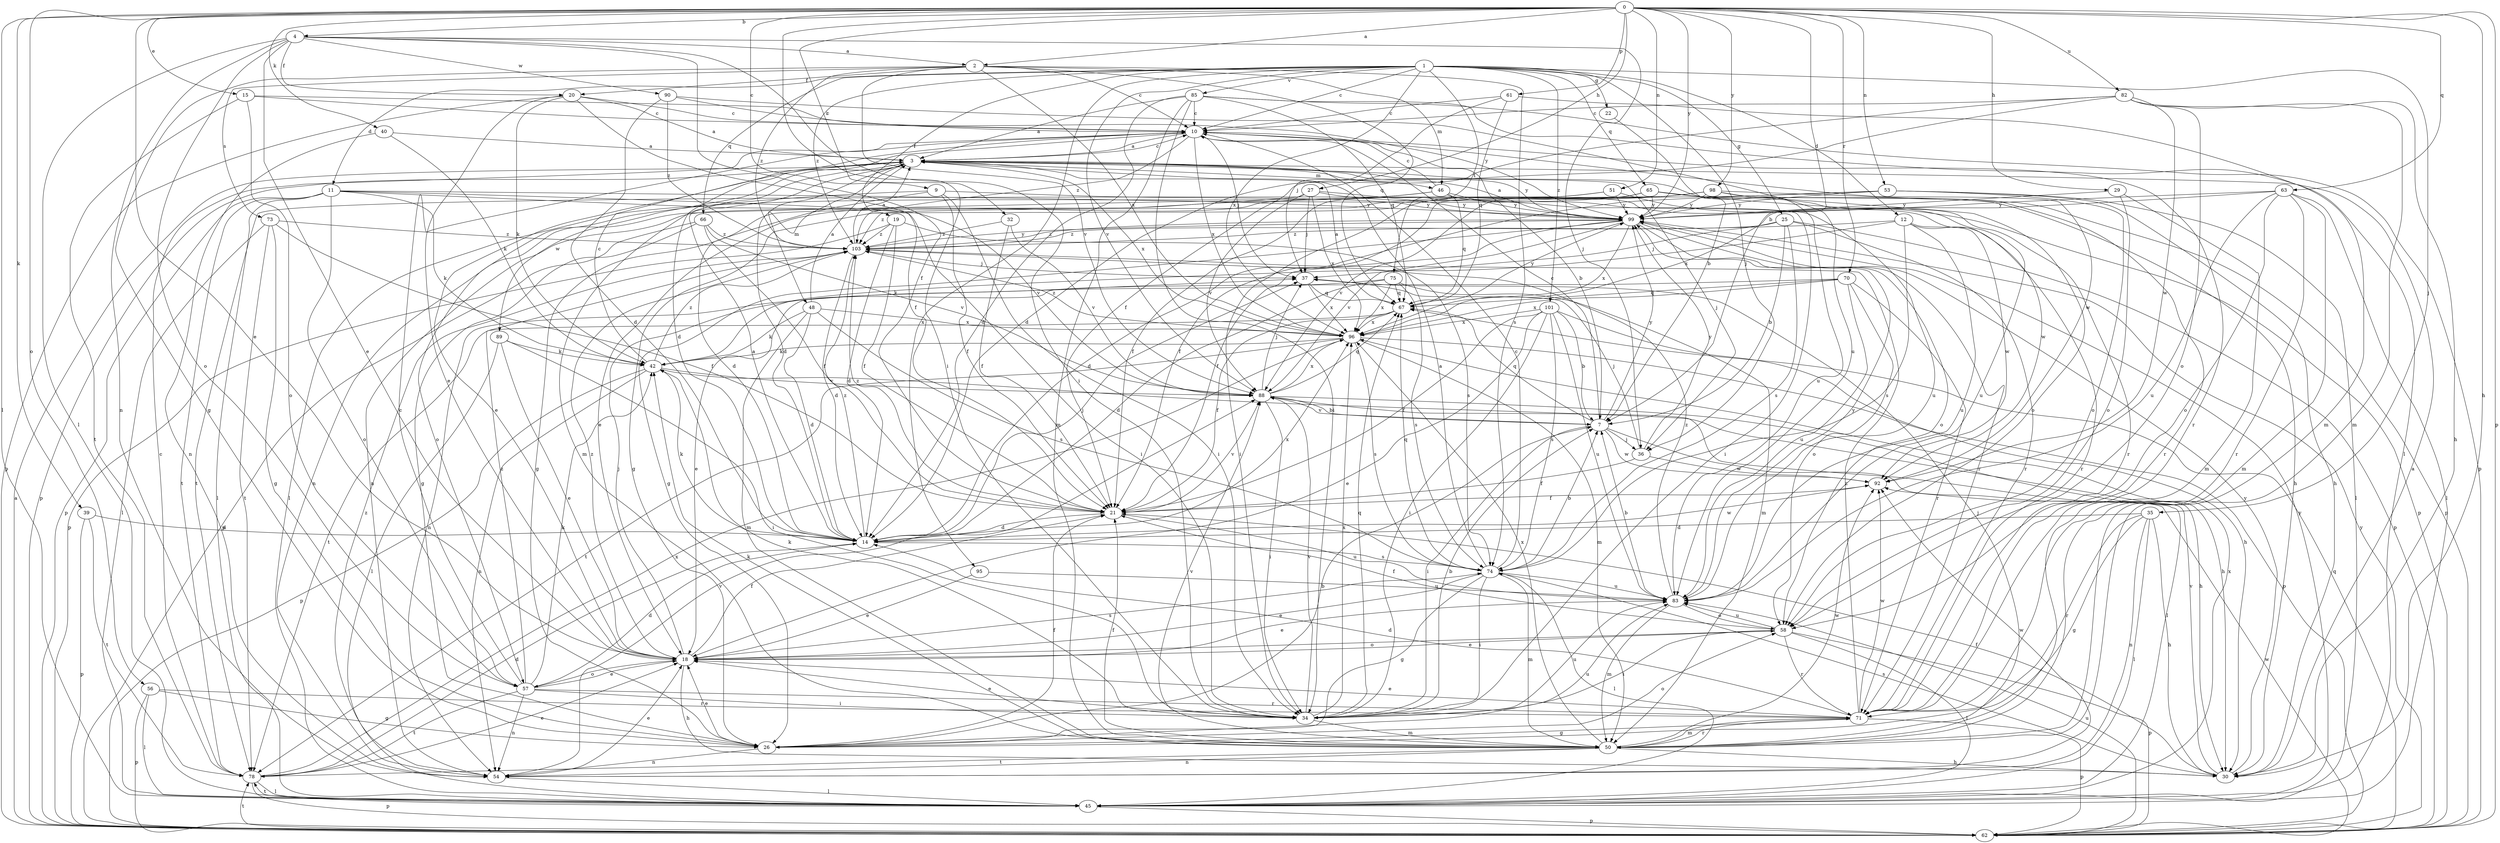 strict digraph  {
0;
1;
2;
3;
4;
7;
9;
10;
11;
12;
14;
15;
18;
19;
20;
21;
22;
25;
26;
27;
29;
30;
32;
34;
35;
36;
37;
39;
40;
42;
45;
46;
48;
50;
51;
53;
54;
56;
57;
58;
61;
62;
63;
65;
66;
67;
70;
71;
73;
74;
75;
78;
82;
83;
85;
88;
89;
90;
92;
95;
96;
98;
99;
101;
103;
0 -> 2  [label=a];
0 -> 4  [label=b];
0 -> 7  [label=b];
0 -> 9  [label=c];
0 -> 15  [label=e];
0 -> 18  [label=e];
0 -> 27  [label=h];
0 -> 29  [label=h];
0 -> 30  [label=h];
0 -> 32  [label=i];
0 -> 34  [label=i];
0 -> 39  [label=k];
0 -> 40  [label=k];
0 -> 45  [label=l];
0 -> 51  [label=n];
0 -> 53  [label=n];
0 -> 56  [label=o];
0 -> 61  [label=p];
0 -> 62  [label=p];
0 -> 63  [label=q];
0 -> 70  [label=r];
0 -> 82  [label=u];
0 -> 98  [label=y];
0 -> 99  [label=y];
1 -> 10  [label=c];
1 -> 11  [label=d];
1 -> 12  [label=d];
1 -> 19  [label=f];
1 -> 22  [label=g];
1 -> 25  [label=g];
1 -> 35  [label=j];
1 -> 36  [label=j];
1 -> 65  [label=q];
1 -> 66  [label=q];
1 -> 75  [label=t];
1 -> 85  [label=v];
1 -> 88  [label=v];
1 -> 95  [label=x];
1 -> 96  [label=x];
1 -> 101  [label=z];
1 -> 103  [label=z];
2 -> 10  [label=c];
2 -> 20  [label=f];
2 -> 26  [label=g];
2 -> 46  [label=m];
2 -> 67  [label=q];
2 -> 73  [label=s];
2 -> 74  [label=s];
2 -> 88  [label=v];
2 -> 96  [label=x];
2 -> 103  [label=z];
3 -> 10  [label=c];
3 -> 14  [label=d];
3 -> 18  [label=e];
3 -> 36  [label=j];
3 -> 46  [label=m];
3 -> 48  [label=m];
3 -> 50  [label=m];
3 -> 62  [label=p];
3 -> 83  [label=u];
3 -> 89  [label=w];
3 -> 96  [label=x];
3 -> 99  [label=y];
4 -> 2  [label=a];
4 -> 18  [label=e];
4 -> 20  [label=f];
4 -> 21  [label=f];
4 -> 34  [label=i];
4 -> 36  [label=j];
4 -> 45  [label=l];
4 -> 54  [label=n];
4 -> 57  [label=o];
4 -> 90  [label=w];
7 -> 10  [label=c];
7 -> 34  [label=i];
7 -> 36  [label=j];
7 -> 45  [label=l];
7 -> 67  [label=q];
7 -> 88  [label=v];
7 -> 92  [label=w];
7 -> 99  [label=y];
9 -> 14  [label=d];
9 -> 21  [label=f];
9 -> 34  [label=i];
9 -> 57  [label=o];
9 -> 99  [label=y];
10 -> 3  [label=a];
10 -> 7  [label=b];
10 -> 14  [label=d];
10 -> 37  [label=j];
10 -> 71  [label=r];
10 -> 92  [label=w];
10 -> 96  [label=x];
10 -> 103  [label=z];
11 -> 34  [label=i];
11 -> 42  [label=k];
11 -> 45  [label=l];
11 -> 57  [label=o];
11 -> 62  [label=p];
11 -> 78  [label=t];
11 -> 88  [label=v];
11 -> 99  [label=y];
12 -> 42  [label=k];
12 -> 71  [label=r];
12 -> 74  [label=s];
12 -> 83  [label=u];
12 -> 92  [label=w];
12 -> 103  [label=z];
14 -> 3  [label=a];
14 -> 37  [label=j];
14 -> 42  [label=k];
14 -> 74  [label=s];
14 -> 92  [label=w];
14 -> 96  [label=x];
14 -> 103  [label=z];
15 -> 10  [label=c];
15 -> 57  [label=o];
15 -> 78  [label=t];
15 -> 99  [label=y];
18 -> 21  [label=f];
18 -> 30  [label=h];
18 -> 37  [label=j];
18 -> 57  [label=o];
18 -> 58  [label=o];
18 -> 74  [label=s];
18 -> 103  [label=z];
19 -> 14  [label=d];
19 -> 21  [label=f];
19 -> 62  [label=p];
19 -> 74  [label=s];
19 -> 103  [label=z];
20 -> 3  [label=a];
20 -> 10  [label=c];
20 -> 18  [label=e];
20 -> 21  [label=f];
20 -> 42  [label=k];
20 -> 62  [label=p];
21 -> 14  [label=d];
21 -> 83  [label=u];
21 -> 88  [label=v];
21 -> 103  [label=z];
22 -> 7  [label=b];
25 -> 7  [label=b];
25 -> 37  [label=j];
25 -> 62  [label=p];
25 -> 71  [label=r];
25 -> 74  [label=s];
25 -> 103  [label=z];
26 -> 7  [label=b];
26 -> 18  [label=e];
26 -> 21  [label=f];
26 -> 54  [label=n];
26 -> 58  [label=o];
26 -> 83  [label=u];
27 -> 26  [label=g];
27 -> 34  [label=i];
27 -> 37  [label=j];
27 -> 88  [label=v];
27 -> 96  [label=x];
27 -> 99  [label=y];
29 -> 50  [label=m];
29 -> 58  [label=o];
29 -> 99  [label=y];
30 -> 3  [label=a];
30 -> 21  [label=f];
30 -> 74  [label=s];
30 -> 88  [label=v];
30 -> 99  [label=y];
32 -> 21  [label=f];
32 -> 88  [label=v];
32 -> 103  [label=z];
34 -> 7  [label=b];
34 -> 18  [label=e];
34 -> 42  [label=k];
34 -> 50  [label=m];
34 -> 67  [label=q];
34 -> 83  [label=u];
34 -> 88  [label=v];
34 -> 96  [label=x];
35 -> 14  [label=d];
35 -> 26  [label=g];
35 -> 30  [label=h];
35 -> 45  [label=l];
35 -> 54  [label=n];
35 -> 71  [label=r];
36 -> 21  [label=f];
36 -> 37  [label=j];
36 -> 92  [label=w];
36 -> 99  [label=y];
37 -> 67  [label=q];
37 -> 96  [label=x];
39 -> 14  [label=d];
39 -> 62  [label=p];
39 -> 78  [label=t];
40 -> 3  [label=a];
40 -> 42  [label=k];
40 -> 54  [label=n];
42 -> 10  [label=c];
42 -> 30  [label=h];
42 -> 54  [label=n];
42 -> 62  [label=p];
42 -> 88  [label=v];
42 -> 103  [label=z];
45 -> 62  [label=p];
45 -> 78  [label=t];
45 -> 96  [label=x];
45 -> 99  [label=y];
46 -> 10  [label=c];
46 -> 45  [label=l];
46 -> 54  [label=n];
46 -> 67  [label=q];
46 -> 83  [label=u];
46 -> 92  [label=w];
46 -> 99  [label=y];
48 -> 3  [label=a];
48 -> 14  [label=d];
48 -> 42  [label=k];
48 -> 50  [label=m];
48 -> 74  [label=s];
48 -> 96  [label=x];
50 -> 21  [label=f];
50 -> 30  [label=h];
50 -> 37  [label=j];
50 -> 42  [label=k];
50 -> 54  [label=n];
50 -> 71  [label=r];
50 -> 78  [label=t];
50 -> 88  [label=v];
50 -> 92  [label=w];
50 -> 96  [label=x];
51 -> 21  [label=f];
51 -> 62  [label=p];
51 -> 78  [label=t];
51 -> 99  [label=y];
53 -> 14  [label=d];
53 -> 26  [label=g];
53 -> 30  [label=h];
53 -> 45  [label=l];
53 -> 58  [label=o];
53 -> 99  [label=y];
54 -> 18  [label=e];
54 -> 45  [label=l];
54 -> 88  [label=v];
54 -> 92  [label=w];
54 -> 103  [label=z];
56 -> 26  [label=g];
56 -> 45  [label=l];
56 -> 62  [label=p];
56 -> 71  [label=r];
57 -> 10  [label=c];
57 -> 14  [label=d];
57 -> 18  [label=e];
57 -> 34  [label=i];
57 -> 42  [label=k];
57 -> 54  [label=n];
57 -> 71  [label=r];
57 -> 78  [label=t];
57 -> 103  [label=z];
58 -> 18  [label=e];
58 -> 21  [label=f];
58 -> 34  [label=i];
58 -> 45  [label=l];
58 -> 62  [label=p];
58 -> 71  [label=r];
58 -> 83  [label=u];
61 -> 10  [label=c];
61 -> 37  [label=j];
61 -> 50  [label=m];
61 -> 67  [label=q];
62 -> 3  [label=a];
62 -> 67  [label=q];
62 -> 78  [label=t];
62 -> 83  [label=u];
62 -> 92  [label=w];
62 -> 99  [label=y];
63 -> 45  [label=l];
63 -> 50  [label=m];
63 -> 58  [label=o];
63 -> 71  [label=r];
63 -> 83  [label=u];
63 -> 96  [label=x];
63 -> 99  [label=y];
65 -> 30  [label=h];
65 -> 34  [label=i];
65 -> 54  [label=n];
65 -> 71  [label=r];
65 -> 83  [label=u];
65 -> 88  [label=v];
65 -> 99  [label=y];
66 -> 21  [label=f];
66 -> 26  [label=g];
66 -> 62  [label=p];
66 -> 88  [label=v];
66 -> 103  [label=z];
67 -> 3  [label=a];
67 -> 21  [label=f];
67 -> 78  [label=t];
67 -> 96  [label=x];
67 -> 99  [label=y];
70 -> 18  [label=e];
70 -> 58  [label=o];
70 -> 67  [label=q];
70 -> 71  [label=r];
70 -> 83  [label=u];
70 -> 96  [label=x];
71 -> 14  [label=d];
71 -> 18  [label=e];
71 -> 26  [label=g];
71 -> 50  [label=m];
71 -> 62  [label=p];
71 -> 92  [label=w];
71 -> 103  [label=z];
73 -> 21  [label=f];
73 -> 26  [label=g];
73 -> 45  [label=l];
73 -> 78  [label=t];
73 -> 103  [label=z];
74 -> 3  [label=a];
74 -> 7  [label=b];
74 -> 10  [label=c];
74 -> 18  [label=e];
74 -> 26  [label=g];
74 -> 34  [label=i];
74 -> 45  [label=l];
74 -> 50  [label=m];
74 -> 67  [label=q];
74 -> 83  [label=u];
75 -> 14  [label=d];
75 -> 50  [label=m];
75 -> 54  [label=n];
75 -> 67  [label=q];
75 -> 74  [label=s];
75 -> 96  [label=x];
78 -> 10  [label=c];
78 -> 14  [label=d];
78 -> 18  [label=e];
78 -> 45  [label=l];
78 -> 62  [label=p];
78 -> 96  [label=x];
82 -> 10  [label=c];
82 -> 14  [label=d];
82 -> 21  [label=f];
82 -> 30  [label=h];
82 -> 50  [label=m];
82 -> 58  [label=o];
82 -> 92  [label=w];
83 -> 7  [label=b];
83 -> 18  [label=e];
83 -> 50  [label=m];
83 -> 58  [label=o];
83 -> 99  [label=y];
83 -> 103  [label=z];
85 -> 3  [label=a];
85 -> 10  [label=c];
85 -> 14  [label=d];
85 -> 34  [label=i];
85 -> 45  [label=l];
85 -> 50  [label=m];
85 -> 62  [label=p];
85 -> 67  [label=q];
88 -> 7  [label=b];
88 -> 30  [label=h];
88 -> 34  [label=i];
88 -> 37  [label=j];
88 -> 67  [label=q];
88 -> 96  [label=x];
89 -> 18  [label=e];
89 -> 34  [label=i];
89 -> 42  [label=k];
89 -> 45  [label=l];
90 -> 10  [label=c];
90 -> 14  [label=d];
90 -> 83  [label=u];
90 -> 103  [label=z];
92 -> 21  [label=f];
95 -> 18  [label=e];
95 -> 83  [label=u];
96 -> 42  [label=k];
96 -> 50  [label=m];
96 -> 62  [label=p];
96 -> 74  [label=s];
96 -> 78  [label=t];
96 -> 103  [label=z];
98 -> 18  [label=e];
98 -> 21  [label=f];
98 -> 58  [label=o];
98 -> 62  [label=p];
98 -> 71  [label=r];
98 -> 99  [label=y];
98 -> 103  [label=z];
99 -> 3  [label=a];
99 -> 21  [label=f];
99 -> 26  [label=g];
99 -> 58  [label=o];
99 -> 71  [label=r];
99 -> 88  [label=v];
99 -> 96  [label=x];
99 -> 103  [label=z];
101 -> 7  [label=b];
101 -> 18  [label=e];
101 -> 21  [label=f];
101 -> 30  [label=h];
101 -> 34  [label=i];
101 -> 74  [label=s];
101 -> 83  [label=u];
101 -> 96  [label=x];
103 -> 3  [label=a];
103 -> 14  [label=d];
103 -> 37  [label=j];
103 -> 99  [label=y];
}
